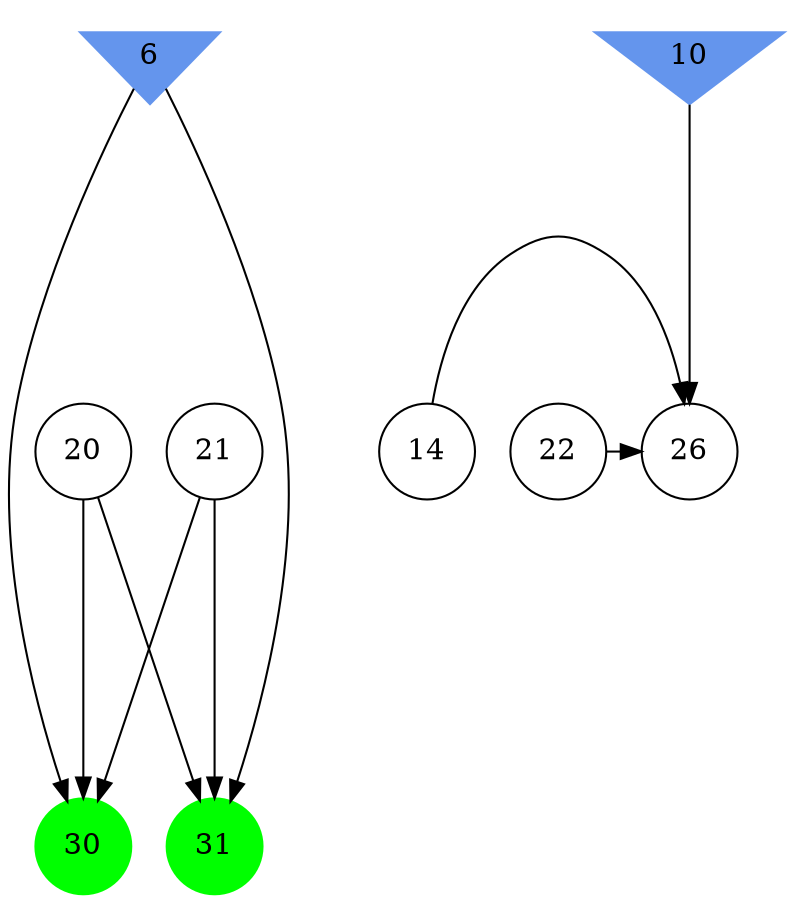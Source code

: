 digraph brain {
	ranksep=2.0;
	6 [shape=invtriangle,style=filled,color=cornflowerblue];
	10 [shape=invtriangle,style=filled,color=cornflowerblue];
	14 [shape=circle,color=black];
	20 [shape=circle,color=black];
	21 [shape=circle,color=black];
	22 [shape=circle,color=black];
	26 [shape=circle,color=black];
	30 [shape=circle,style=filled,color=green];
	31 [shape=circle,style=filled,color=green];
	10	->	26;
	22	->	26;
	14	->	26;
	6	->	31;
	6	->	30;
	21	->	31;
	21	->	30;
	20	->	31;
	20	->	30;
	{ rank=same; 6; 10; }
	{ rank=same; 14; 20; 21; 22; 26; }
	{ rank=same; 30; 31; }
}
